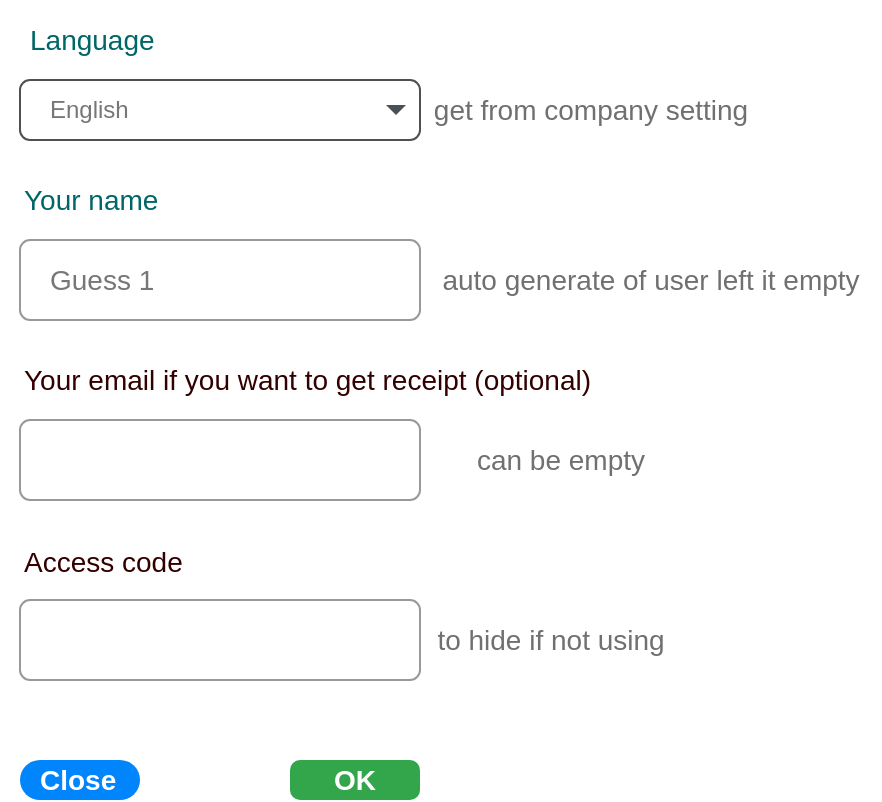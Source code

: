 <mxfile version="24.0.0" type="github">
  <diagram name="Page-1" id="hgJwPrILlZjJVv94yGjB">
    <mxGraphModel dx="1434" dy="799" grid="1" gridSize="10" guides="1" tooltips="1" connect="1" arrows="1" fold="1" page="1" pageScale="1" pageWidth="1169" pageHeight="827" math="0" shadow="0">
      <root>
        <mxCell id="0" />
        <mxCell id="1" parent="0" />
        <mxCell id="9Fprso9JGqlRvYH7hqDv-1" value="English" style="html=1;shadow=0;dashed=0;shape=mxgraph.bootstrap.rrect;rSize=5;strokeColor=#505050;strokeWidth=1;fillColor=#ffffff;fontColor=#777777;whiteSpace=wrap;align=left;verticalAlign=middle;fontStyle=0;fontSize=12;spacing=15;" vertex="1" parent="1">
          <mxGeometry x="180" y="400" width="200" height="30" as="geometry" />
        </mxCell>
        <mxCell id="9Fprso9JGqlRvYH7hqDv-2" value="" style="shape=triangle;direction=south;fillColor=#495057;strokeColor=none;perimeter=none;" vertex="1" parent="9Fprso9JGqlRvYH7hqDv-1">
          <mxGeometry x="1" y="0.5" width="10" height="5" relative="1" as="geometry">
            <mxPoint x="-17" y="-2.5" as="offset" />
          </mxGeometry>
        </mxCell>
        <mxCell id="9Fprso9JGqlRvYH7hqDv-3" value="Language" style="strokeColor=none;fillColor=none;fontColor=#006666;whiteSpace=wrap;align=left;verticalAlign=middle;fontStyle=0;fontSize=14;spacing=15;" vertex="1" parent="1">
          <mxGeometry x="170" y="360" width="150" height="40" as="geometry" />
        </mxCell>
        <mxCell id="9Fprso9JGqlRvYH7hqDv-4" value="Your name" style="strokeColor=none;fillColor=none;fontColor=#006666;whiteSpace=wrap;align=left;verticalAlign=middle;fontStyle=0;fontSize=14;" vertex="1" parent="1">
          <mxGeometry x="180" y="440" width="150" height="40" as="geometry" />
        </mxCell>
        <mxCell id="9Fprso9JGqlRvYH7hqDv-6" value="Guess 1" style="html=1;shadow=0;dashed=0;shape=mxgraph.bootstrap.rrect;rSize=5;strokeColor=#999999;fillColor=#ffffff;fontColor=#777777;whiteSpace=wrap;align=left;verticalAlign=middle;fontStyle=0;fontSize=14;spacing=15;" vertex="1" parent="1">
          <mxGeometry x="180" y="480" width="200" height="40" as="geometry" />
        </mxCell>
        <mxCell id="9Fprso9JGqlRvYH7hqDv-7" value="Your email if you want to get receipt (optional)" style="strokeColor=none;fillColor=none;fontColor=#330000;whiteSpace=wrap;align=left;verticalAlign=middle;fontStyle=0;fontSize=14;" vertex="1" parent="1">
          <mxGeometry x="180" y="530" width="320" height="40" as="geometry" />
        </mxCell>
        <mxCell id="9Fprso9JGqlRvYH7hqDv-8" value="" style="html=1;shadow=0;dashed=0;shape=mxgraph.bootstrap.rrect;rSize=5;strokeColor=#999999;fillColor=#ffffff;fontColor=#777777;whiteSpace=wrap;align=left;verticalAlign=middle;fontStyle=0;fontSize=14;spacing=15;" vertex="1" parent="1">
          <mxGeometry x="180" y="570" width="200" height="40" as="geometry" />
        </mxCell>
        <mxCell id="9Fprso9JGqlRvYH7hqDv-9" value="Access code " style="fillColor=none;strokeColor=none;align=left;fontSize=14;fontColor=#330000;" vertex="1" parent="1">
          <mxGeometry x="180" y="620" width="70" height="40" as="geometry" />
        </mxCell>
        <mxCell id="9Fprso9JGqlRvYH7hqDv-10" value="" style="html=1;shadow=0;dashed=0;shape=mxgraph.bootstrap.rrect;rSize=5;fillColor=none;strokeColor=#999999;align=left;spacing=15;fontSize=14;fontColor=#6C767D;" vertex="1" parent="1">
          <mxGeometry x="180" y="660" width="200" height="40" as="geometry" />
        </mxCell>
        <mxCell id="9Fprso9JGqlRvYH7hqDv-12" value="&lt;span style=&quot;font-size: 14px; text-align: left;&quot;&gt;&lt;font color=&quot;#707070&quot;&gt;to hide if not using&lt;/font&gt;&lt;/span&gt;" style="text;html=1;align=center;verticalAlign=middle;resizable=0;points=[];autosize=1;strokeColor=none;fillColor=none;" vertex="1" parent="1">
          <mxGeometry x="375" y="665" width="140" height="30" as="geometry" />
        </mxCell>
        <mxCell id="9Fprso9JGqlRvYH7hqDv-13" value="&lt;span style=&quot;font-size: 14px; text-align: left;&quot;&gt;&lt;font color=&quot;#707070&quot;&gt;get from company setting&lt;/font&gt;&lt;/span&gt;" style="text;html=1;align=center;verticalAlign=middle;resizable=0;points=[];autosize=1;strokeColor=none;fillColor=none;" vertex="1" parent="1">
          <mxGeometry x="375" y="400" width="180" height="30" as="geometry" />
        </mxCell>
        <mxCell id="9Fprso9JGqlRvYH7hqDv-14" value="&lt;span style=&quot;font-size: 14px; text-align: left;&quot;&gt;&lt;font color=&quot;#707070&quot;&gt;auto generate of user left it empty&lt;/font&gt;&lt;/span&gt;" style="text;html=1;align=center;verticalAlign=middle;resizable=0;points=[];autosize=1;strokeColor=none;fillColor=none;" vertex="1" parent="1">
          <mxGeometry x="380" y="485" width="230" height="30" as="geometry" />
        </mxCell>
        <mxCell id="9Fprso9JGqlRvYH7hqDv-15" value="&lt;span style=&quot;font-size: 14px; text-align: left;&quot;&gt;&lt;font color=&quot;#707070&quot;&gt;can be empty&lt;/font&gt;&lt;/span&gt;" style="text;html=1;align=center;verticalAlign=middle;resizable=0;points=[];autosize=1;strokeColor=none;fillColor=none;" vertex="1" parent="1">
          <mxGeometry x="395" y="575" width="110" height="30" as="geometry" />
        </mxCell>
        <mxCell id="9Fprso9JGqlRvYH7hqDv-16" value="OK" style="html=1;shadow=0;dashed=0;shape=mxgraph.bootstrap.rrect;rSize=5;strokeColor=none;strokeWidth=1;fillColor=#33A64C;fontColor=#FFFFFF;whiteSpace=wrap;align=center;verticalAlign=middle;spacingLeft=0;fontStyle=1;fontSize=14;spacing=5;" vertex="1" parent="1">
          <mxGeometry x="315" y="740" width="65" height="20" as="geometry" />
        </mxCell>
        <mxCell id="9Fprso9JGqlRvYH7hqDv-17" value="Close" style="rounded=1;whiteSpace=wrap;html=1;arcSize=50;strokeColor=none;strokeWidth=1;fillColor=#0085FC;fontColor=#FFFFFF;whiteSpace=wrap;align=left;verticalAlign=middle;spacingLeft=0;fontStyle=1;fontSize=14;spacing=10;" vertex="1" parent="1">
          <mxGeometry x="180" y="740" width="60" height="20" as="geometry" />
        </mxCell>
      </root>
    </mxGraphModel>
  </diagram>
</mxfile>
